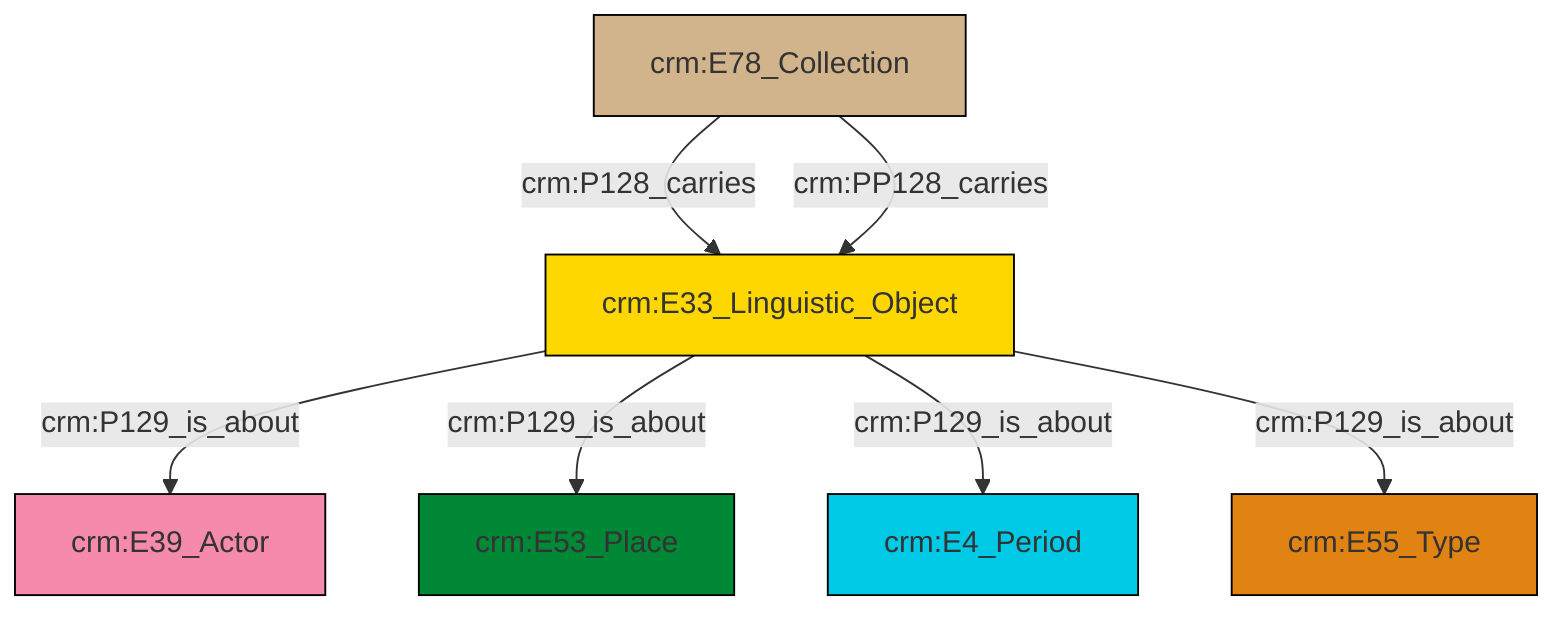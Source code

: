 graph TD
classDef Literal fill:#f2f2f2,stroke:#000000;
classDef CRM_Entity fill:#FFFFFF,stroke:#000000;
classDef Temporal_Entity fill:#00C9E6, stroke:#000000;
classDef Type fill:#E18312, stroke:#000000;
classDef Time-Span fill:#2C9C91, stroke:#000000;
classDef Appellation fill:#FFEB7F, stroke:#000000;
classDef Place fill:#008836, stroke:#000000;
classDef Persistent_Item fill:#B266B2, stroke:#000000;
classDef Conceptual_Object fill:#FFD700, stroke:#000000;
classDef Physical_Thing fill:#D2B48C, stroke:#000000;
classDef Actor fill:#f58aad, stroke:#000000;
classDef PC_Classes fill:#4ce600, stroke:#000000;
classDef Multi fill:#cccccc,stroke:#000000;

6["crm:E33_Linguistic_Object"]:::Conceptual_Object -->|crm:P129_is_about| 2["crm:E39_Actor"]:::Actor
6["crm:E33_Linguistic_Object"]:::Conceptual_Object -->|crm:P129_is_about| 7["crm:E53_Place"]:::Place
6["crm:E33_Linguistic_Object"]:::Conceptual_Object -->|crm:P129_is_about| 9["crm:E4_Period"]:::Temporal_Entity
0["crm:E78_Collection"]:::Physical_Thing -->|crm:P128_carries| 6["crm:E33_Linguistic_Object"]:::Conceptual_Object
0["crm:E78_Collection"]:::Physical_Thing -->|crm:PP128_carries| 6["crm:E33_Linguistic_Object"]:::Conceptual_Object
6["crm:E33_Linguistic_Object"]:::Conceptual_Object -->|crm:P129_is_about| 4["crm:E55_Type"]:::Type